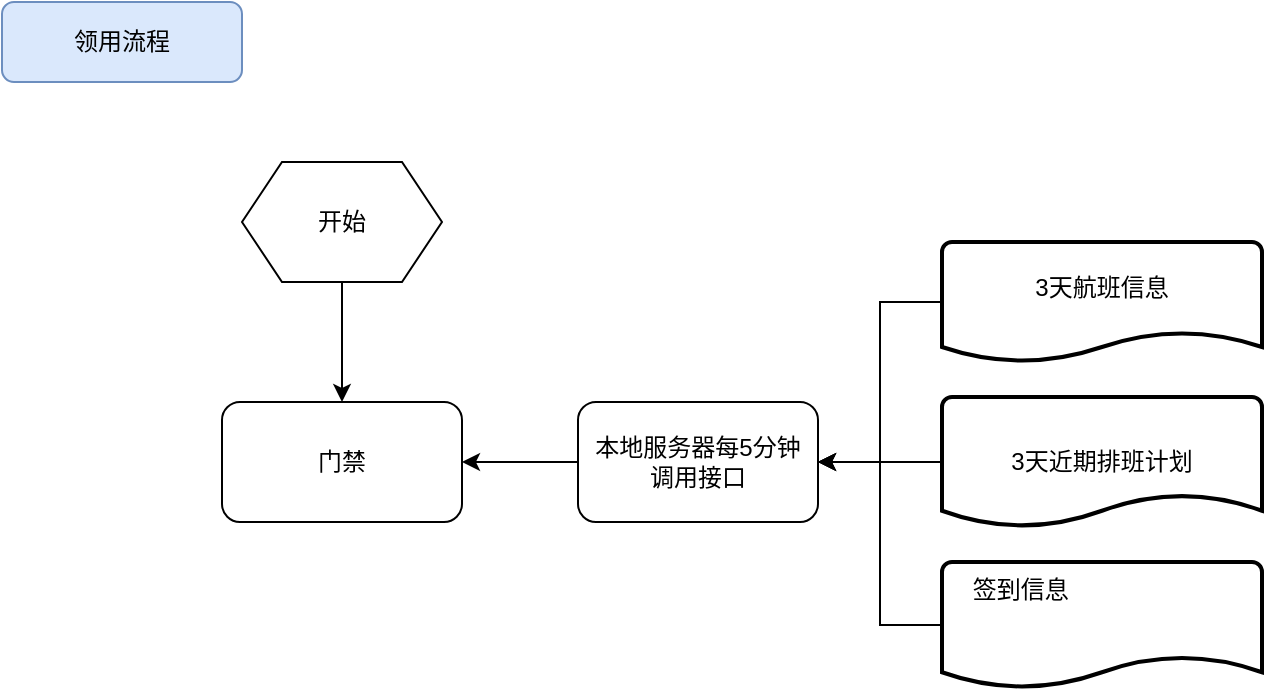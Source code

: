 <mxfile version="22.0.4" type="github">
  <diagram id="C5RBs43oDa-KdzZeNtuy" name="Page-1">
    <mxGraphModel dx="1434" dy="758" grid="1" gridSize="10" guides="1" tooltips="1" connect="1" arrows="1" fold="1" page="1" pageScale="1" pageWidth="827" pageHeight="1169" math="0" shadow="0">
      <root>
        <mxCell id="WIyWlLk6GJQsqaUBKTNV-0" />
        <mxCell id="WIyWlLk6GJQsqaUBKTNV-1" parent="WIyWlLk6GJQsqaUBKTNV-0" />
        <mxCell id="mZA-LF0edy0R2iydBRlY-0" value="领用流程" style="rounded=1;whiteSpace=wrap;html=1;fontSize=12;glass=0;strokeWidth=1;shadow=0;fillColor=#dae8fc;strokeColor=#6c8ebf;" vertex="1" parent="WIyWlLk6GJQsqaUBKTNV-1">
          <mxGeometry x="70" y="50" width="120" height="40" as="geometry" />
        </mxCell>
        <mxCell id="mZA-LF0edy0R2iydBRlY-16" value="" style="edgeStyle=orthogonalEdgeStyle;rounded=0;orthogonalLoop=1;jettySize=auto;html=1;" edge="1" parent="WIyWlLk6GJQsqaUBKTNV-1" source="mZA-LF0edy0R2iydBRlY-2" target="mZA-LF0edy0R2iydBRlY-6">
          <mxGeometry relative="1" as="geometry" />
        </mxCell>
        <mxCell id="mZA-LF0edy0R2iydBRlY-2" value="开始" style="shape=hexagon;perimeter=hexagonPerimeter2;whiteSpace=wrap;html=1;fixedSize=1;" vertex="1" parent="WIyWlLk6GJQsqaUBKTNV-1">
          <mxGeometry x="190" y="130" width="100" height="60" as="geometry" />
        </mxCell>
        <mxCell id="mZA-LF0edy0R2iydBRlY-6" value="门禁" style="rounded=1;whiteSpace=wrap;html=1;" vertex="1" parent="WIyWlLk6GJQsqaUBKTNV-1">
          <mxGeometry x="180" y="250" width="120" height="60" as="geometry" />
        </mxCell>
        <mxCell id="mZA-LF0edy0R2iydBRlY-9" style="edgeStyle=orthogonalEdgeStyle;rounded=0;orthogonalLoop=1;jettySize=auto;html=1;entryX=1;entryY=0.5;entryDx=0;entryDy=0;" edge="1" parent="WIyWlLk6GJQsqaUBKTNV-1" source="mZA-LF0edy0R2iydBRlY-8" target="mZA-LF0edy0R2iydBRlY-6">
          <mxGeometry relative="1" as="geometry" />
        </mxCell>
        <mxCell id="mZA-LF0edy0R2iydBRlY-8" value="本地服务器每5分钟&lt;br&gt;调用接口" style="rounded=1;whiteSpace=wrap;html=1;" vertex="1" parent="WIyWlLk6GJQsqaUBKTNV-1">
          <mxGeometry x="358" y="250" width="120" height="60" as="geometry" />
        </mxCell>
        <mxCell id="mZA-LF0edy0R2iydBRlY-11" style="edgeStyle=orthogonalEdgeStyle;rounded=0;orthogonalLoop=1;jettySize=auto;html=1;entryX=1;entryY=0.5;entryDx=0;entryDy=0;" edge="1" parent="WIyWlLk6GJQsqaUBKTNV-1" source="mZA-LF0edy0R2iydBRlY-10" target="mZA-LF0edy0R2iydBRlY-8">
          <mxGeometry relative="1" as="geometry" />
        </mxCell>
        <mxCell id="mZA-LF0edy0R2iydBRlY-10" value="3天航班信息&#xa;" style="strokeWidth=2;shape=mxgraph.flowchart.document2;size=0.25;align=center;whiteSpace=wrap;labelBackgroundColor=none;labelBorderColor=none;verticalAlign=middle;" vertex="1" parent="WIyWlLk6GJQsqaUBKTNV-1">
          <mxGeometry x="540" y="170" width="160" height="60" as="geometry" />
        </mxCell>
        <mxCell id="mZA-LF0edy0R2iydBRlY-13" style="edgeStyle=orthogonalEdgeStyle;rounded=0;orthogonalLoop=1;jettySize=auto;html=1;entryX=1;entryY=0.5;entryDx=0;entryDy=0;" edge="1" parent="WIyWlLk6GJQsqaUBKTNV-1" source="mZA-LF0edy0R2iydBRlY-12" target="mZA-LF0edy0R2iydBRlY-8">
          <mxGeometry relative="1" as="geometry" />
        </mxCell>
        <mxCell id="mZA-LF0edy0R2iydBRlY-12" value="3天近期排班计划&lt;br&gt;" style="strokeWidth=2;html=1;shape=mxgraph.flowchart.document2;whiteSpace=wrap;size=0.25;verticalAlign=middle;align=center;" vertex="1" parent="WIyWlLk6GJQsqaUBKTNV-1">
          <mxGeometry x="540" y="247.5" width="160" height="65" as="geometry" />
        </mxCell>
        <mxCell id="mZA-LF0edy0R2iydBRlY-15" style="edgeStyle=orthogonalEdgeStyle;rounded=0;orthogonalLoop=1;jettySize=auto;html=1;entryX=1;entryY=0.5;entryDx=0;entryDy=0;" edge="1" parent="WIyWlLk6GJQsqaUBKTNV-1" source="mZA-LF0edy0R2iydBRlY-14" target="mZA-LF0edy0R2iydBRlY-8">
          <mxGeometry relative="1" as="geometry" />
        </mxCell>
        <mxCell id="mZA-LF0edy0R2iydBRlY-14" value="&lt;span style=&quot;&quot;&gt;&lt;span style=&quot;&quot;&gt;&amp;nbsp;&amp;nbsp;&amp;nbsp;&amp;nbsp;&lt;/span&gt;&lt;/span&gt;签到信息" style="strokeWidth=2;html=1;shape=mxgraph.flowchart.document2;whiteSpace=wrap;size=0.25;verticalAlign=top;align=left;" vertex="1" parent="WIyWlLk6GJQsqaUBKTNV-1">
          <mxGeometry x="540" y="330" width="160" height="63" as="geometry" />
        </mxCell>
      </root>
    </mxGraphModel>
  </diagram>
</mxfile>
